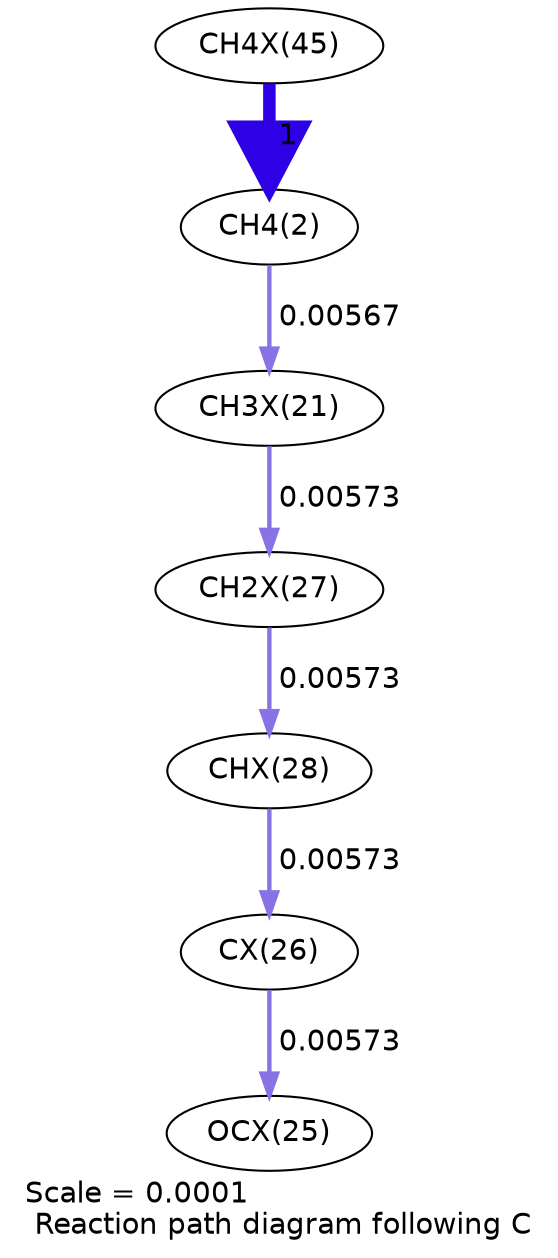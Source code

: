 digraph reaction_paths {
center=1;
s40 -> s4[fontname="Helvetica", penwidth=6, arrowsize=3, color="0.7, 1.5, 0.9"
, label=" 1"];
s4 -> s32[fontname="Helvetica", penwidth=2.09, arrowsize=1.05, color="0.7, 0.506, 0.9"
, label=" 0.00567"];
s32 -> s38[fontname="Helvetica", penwidth=2.1, arrowsize=1.05, color="0.7, 0.506, 0.9"
, label=" 0.00573"];
s38 -> s39[fontname="Helvetica", penwidth=2.1, arrowsize=1.05, color="0.7, 0.506, 0.9"
, label=" 0.00573"];
s39 -> s37[fontname="Helvetica", penwidth=2.1, arrowsize=1.05, color="0.7, 0.506, 0.9"
, label=" 0.00573"];
s37 -> s36[fontname="Helvetica", penwidth=2.1, arrowsize=1.05, color="0.7, 0.506, 0.9"
, label=" 0.00573"];
s4 [ fontname="Helvetica", label="CH4(2)"];
s32 [ fontname="Helvetica", label="CH3X(21)"];
s36 [ fontname="Helvetica", label="OCX(25)"];
s37 [ fontname="Helvetica", label="CX(26)"];
s38 [ fontname="Helvetica", label="CH2X(27)"];
s39 [ fontname="Helvetica", label="CHX(28)"];
s40 [ fontname="Helvetica", label="CH4X(45)"];
 label = "Scale = 0.0001\l Reaction path diagram following C";
 fontname = "Helvetica";
}
